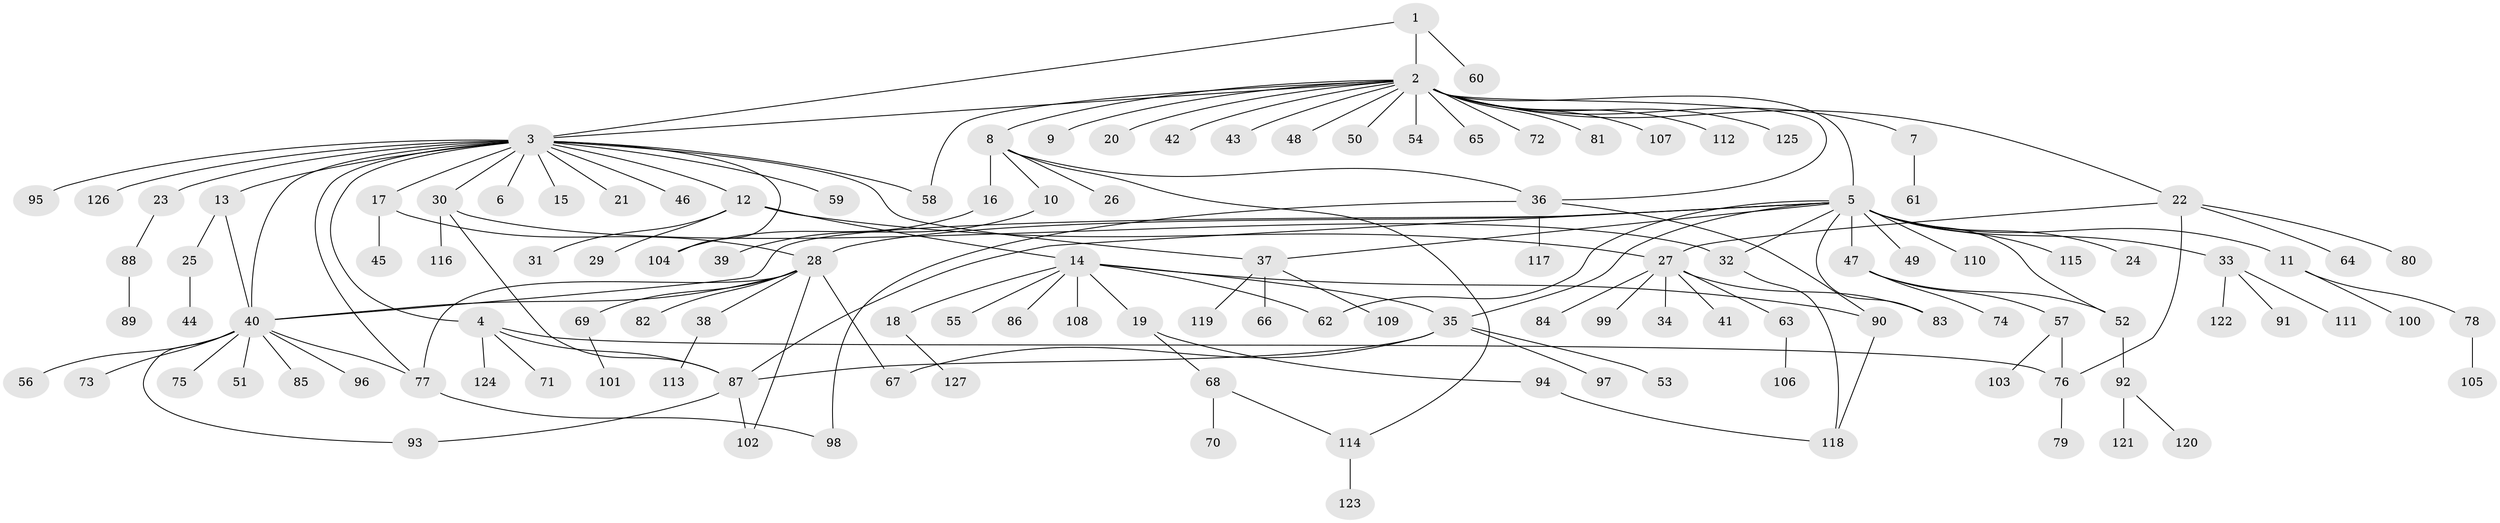 // Generated by graph-tools (version 1.1) at 2025/26/03/09/25 03:26:07]
// undirected, 127 vertices, 156 edges
graph export_dot {
graph [start="1"]
  node [color=gray90,style=filled];
  1;
  2;
  3;
  4;
  5;
  6;
  7;
  8;
  9;
  10;
  11;
  12;
  13;
  14;
  15;
  16;
  17;
  18;
  19;
  20;
  21;
  22;
  23;
  24;
  25;
  26;
  27;
  28;
  29;
  30;
  31;
  32;
  33;
  34;
  35;
  36;
  37;
  38;
  39;
  40;
  41;
  42;
  43;
  44;
  45;
  46;
  47;
  48;
  49;
  50;
  51;
  52;
  53;
  54;
  55;
  56;
  57;
  58;
  59;
  60;
  61;
  62;
  63;
  64;
  65;
  66;
  67;
  68;
  69;
  70;
  71;
  72;
  73;
  74;
  75;
  76;
  77;
  78;
  79;
  80;
  81;
  82;
  83;
  84;
  85;
  86;
  87;
  88;
  89;
  90;
  91;
  92;
  93;
  94;
  95;
  96;
  97;
  98;
  99;
  100;
  101;
  102;
  103;
  104;
  105;
  106;
  107;
  108;
  109;
  110;
  111;
  112;
  113;
  114;
  115;
  116;
  117;
  118;
  119;
  120;
  121;
  122;
  123;
  124;
  125;
  126;
  127;
  1 -- 2;
  1 -- 3;
  1 -- 60;
  2 -- 3;
  2 -- 5;
  2 -- 7;
  2 -- 8;
  2 -- 9;
  2 -- 20;
  2 -- 22;
  2 -- 36;
  2 -- 42;
  2 -- 43;
  2 -- 48;
  2 -- 50;
  2 -- 54;
  2 -- 58;
  2 -- 65;
  2 -- 72;
  2 -- 81;
  2 -- 107;
  2 -- 112;
  2 -- 125;
  3 -- 4;
  3 -- 6;
  3 -- 12;
  3 -- 13;
  3 -- 15;
  3 -- 17;
  3 -- 21;
  3 -- 23;
  3 -- 30;
  3 -- 37;
  3 -- 40;
  3 -- 46;
  3 -- 58;
  3 -- 59;
  3 -- 77;
  3 -- 95;
  3 -- 104;
  3 -- 126;
  4 -- 71;
  4 -- 76;
  4 -- 87;
  4 -- 124;
  5 -- 11;
  5 -- 24;
  5 -- 28;
  5 -- 32;
  5 -- 33;
  5 -- 35;
  5 -- 37;
  5 -- 40;
  5 -- 47;
  5 -- 49;
  5 -- 52;
  5 -- 62;
  5 -- 83;
  5 -- 87;
  5 -- 110;
  5 -- 115;
  7 -- 61;
  8 -- 10;
  8 -- 16;
  8 -- 26;
  8 -- 36;
  8 -- 114;
  10 -- 39;
  11 -- 78;
  11 -- 100;
  12 -- 14;
  12 -- 27;
  12 -- 29;
  12 -- 31;
  13 -- 25;
  13 -- 40;
  14 -- 18;
  14 -- 19;
  14 -- 35;
  14 -- 55;
  14 -- 62;
  14 -- 86;
  14 -- 90;
  14 -- 108;
  16 -- 104;
  17 -- 28;
  17 -- 45;
  18 -- 127;
  19 -- 68;
  19 -- 94;
  22 -- 27;
  22 -- 64;
  22 -- 76;
  22 -- 80;
  23 -- 88;
  25 -- 44;
  27 -- 34;
  27 -- 41;
  27 -- 63;
  27 -- 83;
  27 -- 84;
  27 -- 99;
  28 -- 38;
  28 -- 40;
  28 -- 67;
  28 -- 69;
  28 -- 77;
  28 -- 82;
  28 -- 102;
  30 -- 32;
  30 -- 87;
  30 -- 116;
  32 -- 118;
  33 -- 91;
  33 -- 111;
  33 -- 122;
  35 -- 53;
  35 -- 67;
  35 -- 87;
  35 -- 97;
  36 -- 90;
  36 -- 98;
  36 -- 117;
  37 -- 66;
  37 -- 109;
  37 -- 119;
  38 -- 113;
  40 -- 51;
  40 -- 56;
  40 -- 73;
  40 -- 75;
  40 -- 77;
  40 -- 85;
  40 -- 93;
  40 -- 96;
  47 -- 52;
  47 -- 57;
  47 -- 74;
  52 -- 92;
  57 -- 76;
  57 -- 103;
  63 -- 106;
  68 -- 70;
  68 -- 114;
  69 -- 101;
  76 -- 79;
  77 -- 98;
  78 -- 105;
  87 -- 93;
  87 -- 102;
  88 -- 89;
  90 -- 118;
  92 -- 120;
  92 -- 121;
  94 -- 118;
  114 -- 123;
}
